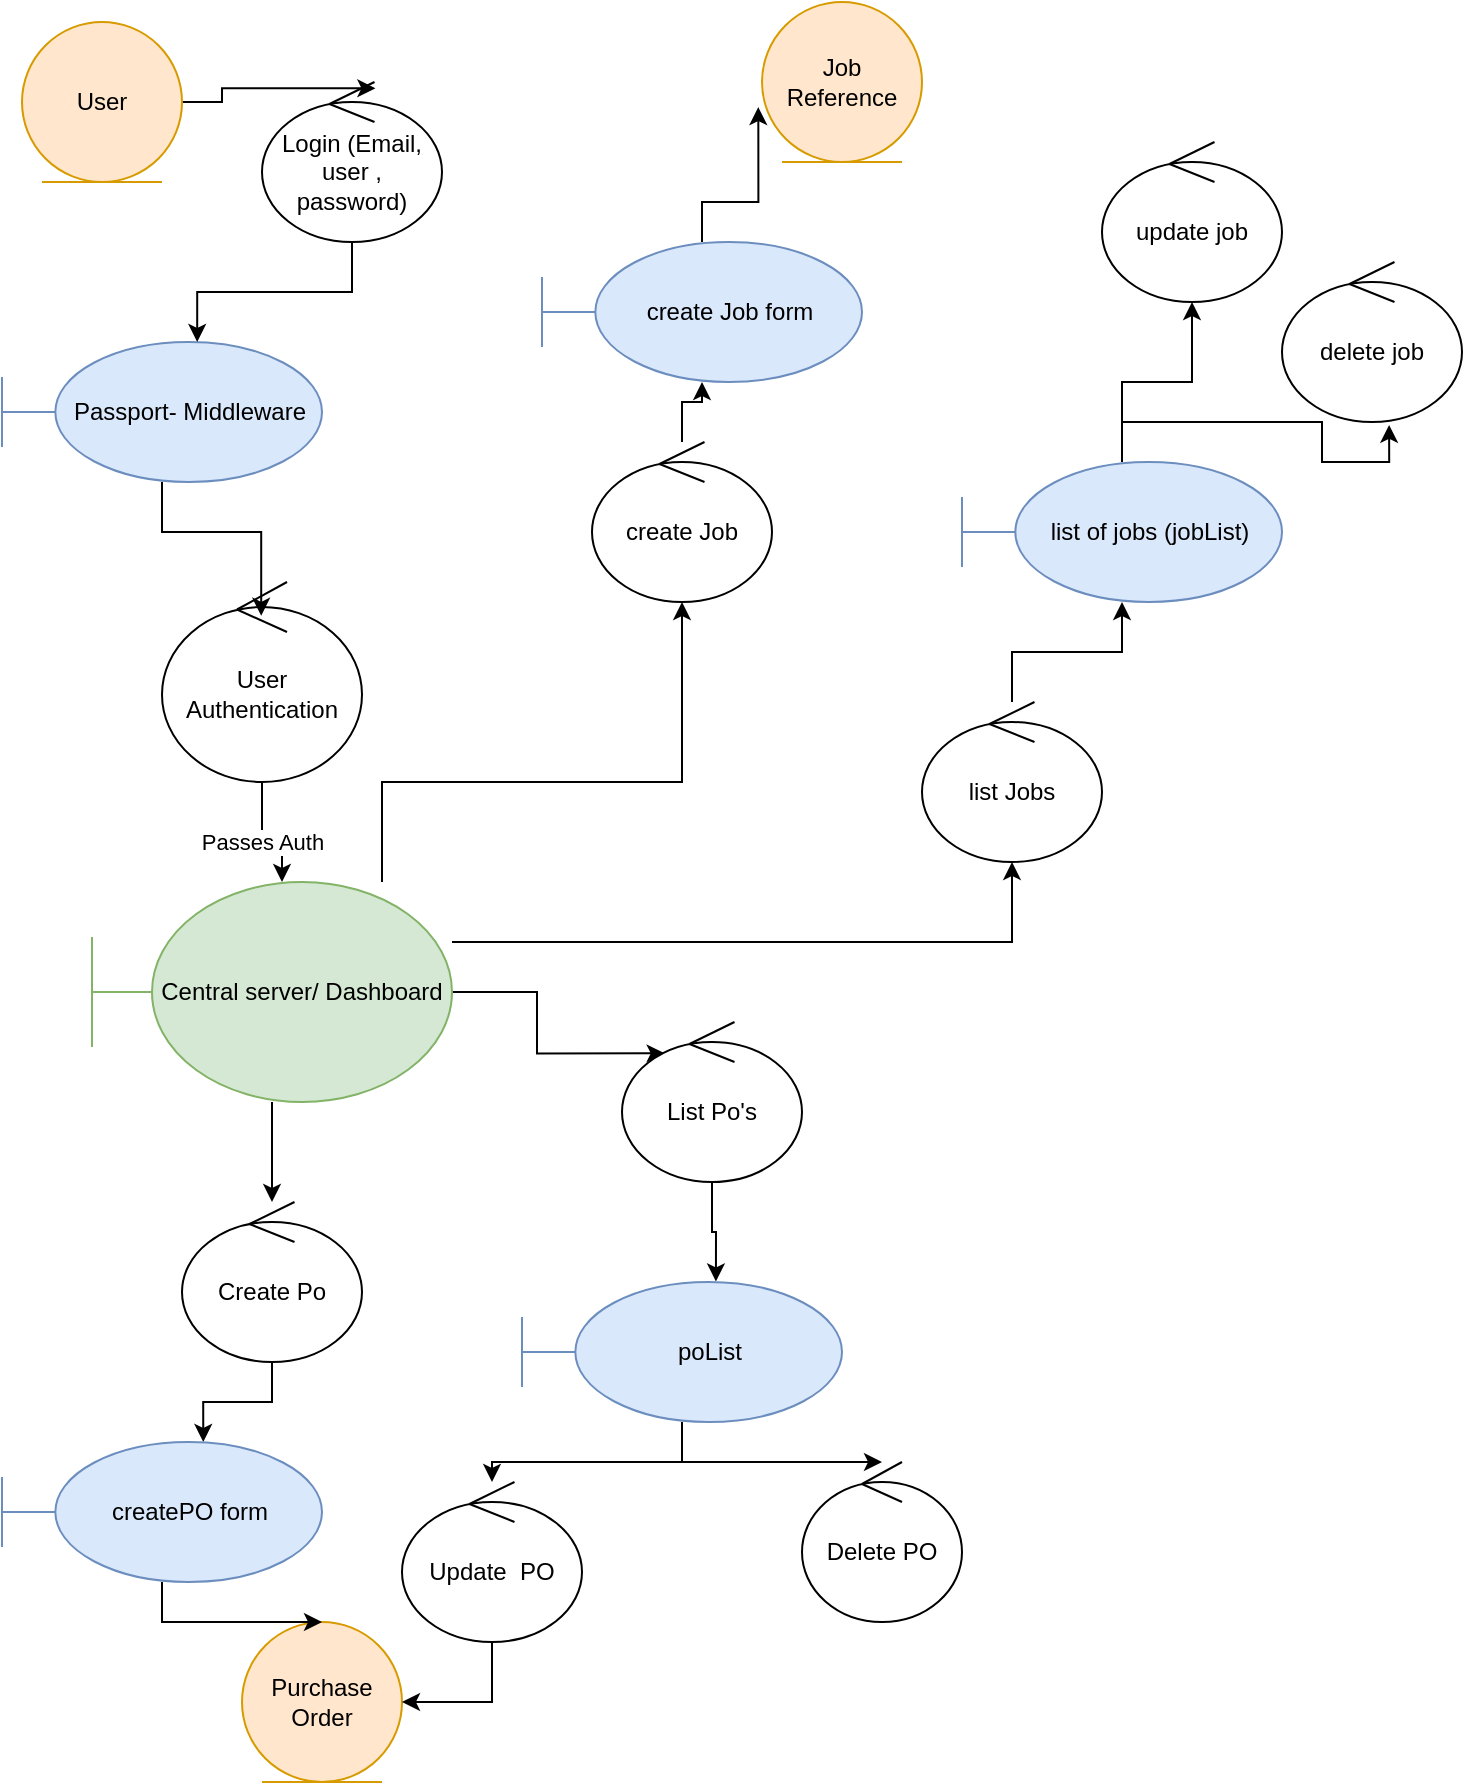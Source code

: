<mxfile version="14.1.9" type="device"><diagram id="SI8dk1gxl8vWvSakDOrR" name="Page-1"><mxGraphModel dx="2580" dy="2075" grid="1" gridSize="10" guides="1" tooltips="1" connect="1" arrows="1" fold="1" page="1" pageScale="1" pageWidth="850" pageHeight="1100" math="0" shadow="0"><root><mxCell id="0"/><mxCell id="1" parent="0"/><mxCell id="RBepbRsSUNXPTqN40JuF-12" value="Passes Auth" style="edgeStyle=orthogonalEdgeStyle;rounded=0;orthogonalLoop=1;jettySize=auto;html=1;" edge="1" parent="1" source="l3aX8msjowJ1qXoTcjRt-196" target="RBepbRsSUNXPTqN40JuF-11"><mxGeometry relative="1" as="geometry"><Array as="points"><mxPoint x="-660" y="-610"/><mxPoint x="-650" y="-610"/></Array></mxGeometry></mxCell><mxCell id="l3aX8msjowJ1qXoTcjRt-196" value="User Authentication" style="ellipse;shape=umlControl;whiteSpace=wrap;html=1;" parent="1" vertex="1"><mxGeometry x="-710" y="-740" width="100" height="100" as="geometry"/></mxCell><mxCell id="RBepbRsSUNXPTqN40JuF-5" style="edgeStyle=orthogonalEdgeStyle;rounded=0;orthogonalLoop=1;jettySize=auto;html=1;entryX=0.496;entryY=0.169;entryDx=0;entryDy=0;entryPerimeter=0;" edge="1" parent="1" source="l3aX8msjowJ1qXoTcjRt-265" target="l3aX8msjowJ1qXoTcjRt-196"><mxGeometry relative="1" as="geometry"/></mxCell><mxCell id="l3aX8msjowJ1qXoTcjRt-265" value="Passport- Middleware" style="shape=umlBoundary;whiteSpace=wrap;html=1;fillColor=#dae8fc;strokeColor=#6c8ebf;" parent="1" vertex="1"><mxGeometry x="-790" y="-860" width="160" height="70" as="geometry"/></mxCell><mxCell id="RBepbRsSUNXPTqN40JuF-7" style="edgeStyle=orthogonalEdgeStyle;rounded=0;orthogonalLoop=1;jettySize=auto;html=1;entryX=0.63;entryY=0.039;entryDx=0;entryDy=0;entryPerimeter=0;" edge="1" parent="1" source="2BzEsYCshw-GMyfiUUwS-9" target="RBepbRsSUNXPTqN40JuF-6"><mxGeometry relative="1" as="geometry"/></mxCell><mxCell id="2BzEsYCshw-GMyfiUUwS-9" value="User&lt;br&gt;" style="ellipse;shape=umlEntity;whiteSpace=wrap;html=1;fillColor=#ffe6cc;strokeColor=#d79b00;" parent="1" vertex="1"><mxGeometry x="-780" y="-1020" width="80" height="80" as="geometry"/></mxCell><mxCell id="RBepbRsSUNXPTqN40JuF-2" value="Job Reference&lt;br&gt;" style="ellipse;shape=umlEntity;whiteSpace=wrap;html=1;fillColor=#ffe6cc;strokeColor=#d79b00;" vertex="1" parent="1"><mxGeometry x="-410" y="-1030" width="80" height="80" as="geometry"/></mxCell><mxCell id="RBepbRsSUNXPTqN40JuF-3" value="Purchase Order" style="ellipse;shape=umlEntity;whiteSpace=wrap;html=1;fillColor=#ffe6cc;strokeColor=#d79b00;" vertex="1" parent="1"><mxGeometry x="-670" y="-220" width="80" height="80" as="geometry"/></mxCell><mxCell id="RBepbRsSUNXPTqN40JuF-8" style="edgeStyle=orthogonalEdgeStyle;rounded=0;orthogonalLoop=1;jettySize=auto;html=1;entryX=0.61;entryY=0;entryDx=0;entryDy=0;entryPerimeter=0;" edge="1" parent="1" source="RBepbRsSUNXPTqN40JuF-6" target="l3aX8msjowJ1qXoTcjRt-265"><mxGeometry relative="1" as="geometry"/></mxCell><mxCell id="RBepbRsSUNXPTqN40JuF-6" value="Login (Email, user , password)" style="ellipse;shape=umlControl;whiteSpace=wrap;html=1;" vertex="1" parent="1"><mxGeometry x="-660" y="-990" width="90" height="80" as="geometry"/></mxCell><mxCell id="RBepbRsSUNXPTqN40JuF-20" style="edgeStyle=orthogonalEdgeStyle;rounded=0;orthogonalLoop=1;jettySize=auto;html=1;" edge="1" parent="1" source="RBepbRsSUNXPTqN40JuF-11" target="RBepbRsSUNXPTqN40JuF-16"><mxGeometry relative="1" as="geometry"/></mxCell><mxCell id="RBepbRsSUNXPTqN40JuF-25" style="edgeStyle=orthogonalEdgeStyle;rounded=0;orthogonalLoop=1;jettySize=auto;html=1;entryX=0.237;entryY=0.196;entryDx=0;entryDy=0;entryPerimeter=0;" edge="1" parent="1" source="RBepbRsSUNXPTqN40JuF-11" target="RBepbRsSUNXPTqN40JuF-19"><mxGeometry relative="1" as="geometry"/></mxCell><mxCell id="RBepbRsSUNXPTqN40JuF-33" style="edgeStyle=orthogonalEdgeStyle;rounded=0;orthogonalLoop=1;jettySize=auto;html=1;" edge="1" parent="1" source="RBepbRsSUNXPTqN40JuF-11" target="RBepbRsSUNXPTqN40JuF-13"><mxGeometry relative="1" as="geometry"><Array as="points"><mxPoint x="-600" y="-640"/><mxPoint x="-450" y="-640"/></Array></mxGeometry></mxCell><mxCell id="RBepbRsSUNXPTqN40JuF-34" style="edgeStyle=orthogonalEdgeStyle;rounded=0;orthogonalLoop=1;jettySize=auto;html=1;" edge="1" parent="1" source="RBepbRsSUNXPTqN40JuF-11" target="RBepbRsSUNXPTqN40JuF-14"><mxGeometry relative="1" as="geometry"><Array as="points"><mxPoint x="-285" y="-560"/></Array></mxGeometry></mxCell><mxCell id="RBepbRsSUNXPTqN40JuF-11" value="Central server/ Dashboard" style="shape=umlBoundary;whiteSpace=wrap;html=1;fillColor=#d5e8d4;strokeColor=#82b366;" vertex="1" parent="1"><mxGeometry x="-745" y="-590" width="180" height="110" as="geometry"/></mxCell><mxCell id="RBepbRsSUNXPTqN40JuF-36" style="edgeStyle=orthogonalEdgeStyle;rounded=0;orthogonalLoop=1;jettySize=auto;html=1;" edge="1" parent="1" source="RBepbRsSUNXPTqN40JuF-13" target="RBepbRsSUNXPTqN40JuF-35"><mxGeometry relative="1" as="geometry"/></mxCell><mxCell id="RBepbRsSUNXPTqN40JuF-13" value="create Job" style="ellipse;shape=umlControl;whiteSpace=wrap;html=1;" vertex="1" parent="1"><mxGeometry x="-495" y="-810" width="90" height="80" as="geometry"/></mxCell><mxCell id="RBepbRsSUNXPTqN40JuF-39" style="edgeStyle=orthogonalEdgeStyle;rounded=0;orthogonalLoop=1;jettySize=auto;html=1;" edge="1" parent="1" source="RBepbRsSUNXPTqN40JuF-14" target="RBepbRsSUNXPTqN40JuF-38"><mxGeometry relative="1" as="geometry"/></mxCell><mxCell id="RBepbRsSUNXPTqN40JuF-14" value="list Jobs" style="ellipse;shape=umlControl;whiteSpace=wrap;html=1;" vertex="1" parent="1"><mxGeometry x="-330" y="-680" width="90" height="80" as="geometry"/></mxCell><mxCell id="RBepbRsSUNXPTqN40JuF-15" value="update job" style="ellipse;shape=umlControl;whiteSpace=wrap;html=1;" vertex="1" parent="1"><mxGeometry x="-240" y="-960" width="90" height="80" as="geometry"/></mxCell><mxCell id="RBepbRsSUNXPTqN40JuF-30" style="edgeStyle=orthogonalEdgeStyle;rounded=0;orthogonalLoop=1;jettySize=auto;html=1;entryX=0.629;entryY=0;entryDx=0;entryDy=0;entryPerimeter=0;" edge="1" parent="1" source="RBepbRsSUNXPTqN40JuF-16" target="RBepbRsSUNXPTqN40JuF-29"><mxGeometry relative="1" as="geometry"/></mxCell><mxCell id="RBepbRsSUNXPTqN40JuF-16" value="Create Po&lt;br&gt;" style="ellipse;shape=umlControl;whiteSpace=wrap;html=1;" vertex="1" parent="1"><mxGeometry x="-700" y="-430" width="90" height="80" as="geometry"/></mxCell><mxCell id="RBepbRsSUNXPTqN40JuF-32" style="edgeStyle=orthogonalEdgeStyle;rounded=0;orthogonalLoop=1;jettySize=auto;html=1;entryX=1;entryY=0.5;entryDx=0;entryDy=0;" edge="1" parent="1" source="RBepbRsSUNXPTqN40JuF-17" target="RBepbRsSUNXPTqN40JuF-3"><mxGeometry relative="1" as="geometry"/></mxCell><mxCell id="RBepbRsSUNXPTqN40JuF-17" value="Update&amp;nbsp; PO" style="ellipse;shape=umlControl;whiteSpace=wrap;html=1;" vertex="1" parent="1"><mxGeometry x="-590" y="-290" width="90" height="80" as="geometry"/></mxCell><mxCell id="RBepbRsSUNXPTqN40JuF-18" value="Delete PO" style="ellipse;shape=umlControl;whiteSpace=wrap;html=1;" vertex="1" parent="1"><mxGeometry x="-390" y="-300" width="80" height="80" as="geometry"/></mxCell><mxCell id="RBepbRsSUNXPTqN40JuF-26" style="edgeStyle=orthogonalEdgeStyle;rounded=0;orthogonalLoop=1;jettySize=auto;html=1;entryX=0.606;entryY=-0.004;entryDx=0;entryDy=0;entryPerimeter=0;" edge="1" parent="1" source="RBepbRsSUNXPTqN40JuF-19" target="RBepbRsSUNXPTqN40JuF-24"><mxGeometry relative="1" as="geometry"/></mxCell><mxCell id="RBepbRsSUNXPTqN40JuF-19" value="List Po's" style="ellipse;shape=umlControl;whiteSpace=wrap;html=1;" vertex="1" parent="1"><mxGeometry x="-480" y="-520" width="90" height="80" as="geometry"/></mxCell><mxCell id="RBepbRsSUNXPTqN40JuF-27" style="edgeStyle=orthogonalEdgeStyle;rounded=0;orthogonalLoop=1;jettySize=auto;html=1;" edge="1" parent="1" source="RBepbRsSUNXPTqN40JuF-24" target="RBepbRsSUNXPTqN40JuF-17"><mxGeometry relative="1" as="geometry"/></mxCell><mxCell id="RBepbRsSUNXPTqN40JuF-28" style="edgeStyle=orthogonalEdgeStyle;rounded=0;orthogonalLoop=1;jettySize=auto;html=1;" edge="1" parent="1" source="RBepbRsSUNXPTqN40JuF-24" target="RBepbRsSUNXPTqN40JuF-18"><mxGeometry relative="1" as="geometry"/></mxCell><mxCell id="RBepbRsSUNXPTqN40JuF-24" value="poList" style="shape=umlBoundary;whiteSpace=wrap;html=1;fillColor=#dae8fc;strokeColor=#6c8ebf;" vertex="1" parent="1"><mxGeometry x="-530" y="-390" width="160" height="70" as="geometry"/></mxCell><mxCell id="RBepbRsSUNXPTqN40JuF-31" style="edgeStyle=orthogonalEdgeStyle;rounded=0;orthogonalLoop=1;jettySize=auto;html=1;" edge="1" parent="1" source="RBepbRsSUNXPTqN40JuF-29" target="RBepbRsSUNXPTqN40JuF-3"><mxGeometry relative="1" as="geometry"/></mxCell><mxCell id="RBepbRsSUNXPTqN40JuF-29" value="createPO form" style="shape=umlBoundary;whiteSpace=wrap;html=1;fillColor=#dae8fc;strokeColor=#6c8ebf;" vertex="1" parent="1"><mxGeometry x="-790" y="-310" width="160" height="70" as="geometry"/></mxCell><mxCell id="RBepbRsSUNXPTqN40JuF-37" style="edgeStyle=orthogonalEdgeStyle;rounded=0;orthogonalLoop=1;jettySize=auto;html=1;entryX=-0.023;entryY=0.657;entryDx=0;entryDy=0;entryPerimeter=0;" edge="1" parent="1" source="RBepbRsSUNXPTqN40JuF-35" target="RBepbRsSUNXPTqN40JuF-2"><mxGeometry relative="1" as="geometry"/></mxCell><mxCell id="RBepbRsSUNXPTqN40JuF-35" value="create Job form" style="shape=umlBoundary;whiteSpace=wrap;html=1;fillColor=#dae8fc;strokeColor=#6c8ebf;" vertex="1" parent="1"><mxGeometry x="-520" y="-910" width="160" height="70" as="geometry"/></mxCell><mxCell id="RBepbRsSUNXPTqN40JuF-41" style="edgeStyle=orthogonalEdgeStyle;rounded=0;orthogonalLoop=1;jettySize=auto;html=1;" edge="1" parent="1" source="RBepbRsSUNXPTqN40JuF-38" target="RBepbRsSUNXPTqN40JuF-15"><mxGeometry relative="1" as="geometry"/></mxCell><mxCell id="RBepbRsSUNXPTqN40JuF-42" style="edgeStyle=orthogonalEdgeStyle;rounded=0;orthogonalLoop=1;jettySize=auto;html=1;entryX=0.595;entryY=1.018;entryDx=0;entryDy=0;entryPerimeter=0;" edge="1" parent="1" source="RBepbRsSUNXPTqN40JuF-38" target="RBepbRsSUNXPTqN40JuF-40"><mxGeometry relative="1" as="geometry"/></mxCell><mxCell id="RBepbRsSUNXPTqN40JuF-38" value="list of jobs (jobList)" style="shape=umlBoundary;whiteSpace=wrap;html=1;fillColor=#dae8fc;strokeColor=#6c8ebf;" vertex="1" parent="1"><mxGeometry x="-310" y="-800" width="160" height="70" as="geometry"/></mxCell><mxCell id="RBepbRsSUNXPTqN40JuF-40" value="delete job" style="ellipse;shape=umlControl;whiteSpace=wrap;html=1;" vertex="1" parent="1"><mxGeometry x="-150" y="-900" width="90" height="80" as="geometry"/></mxCell></root></mxGraphModel></diagram></mxfile>